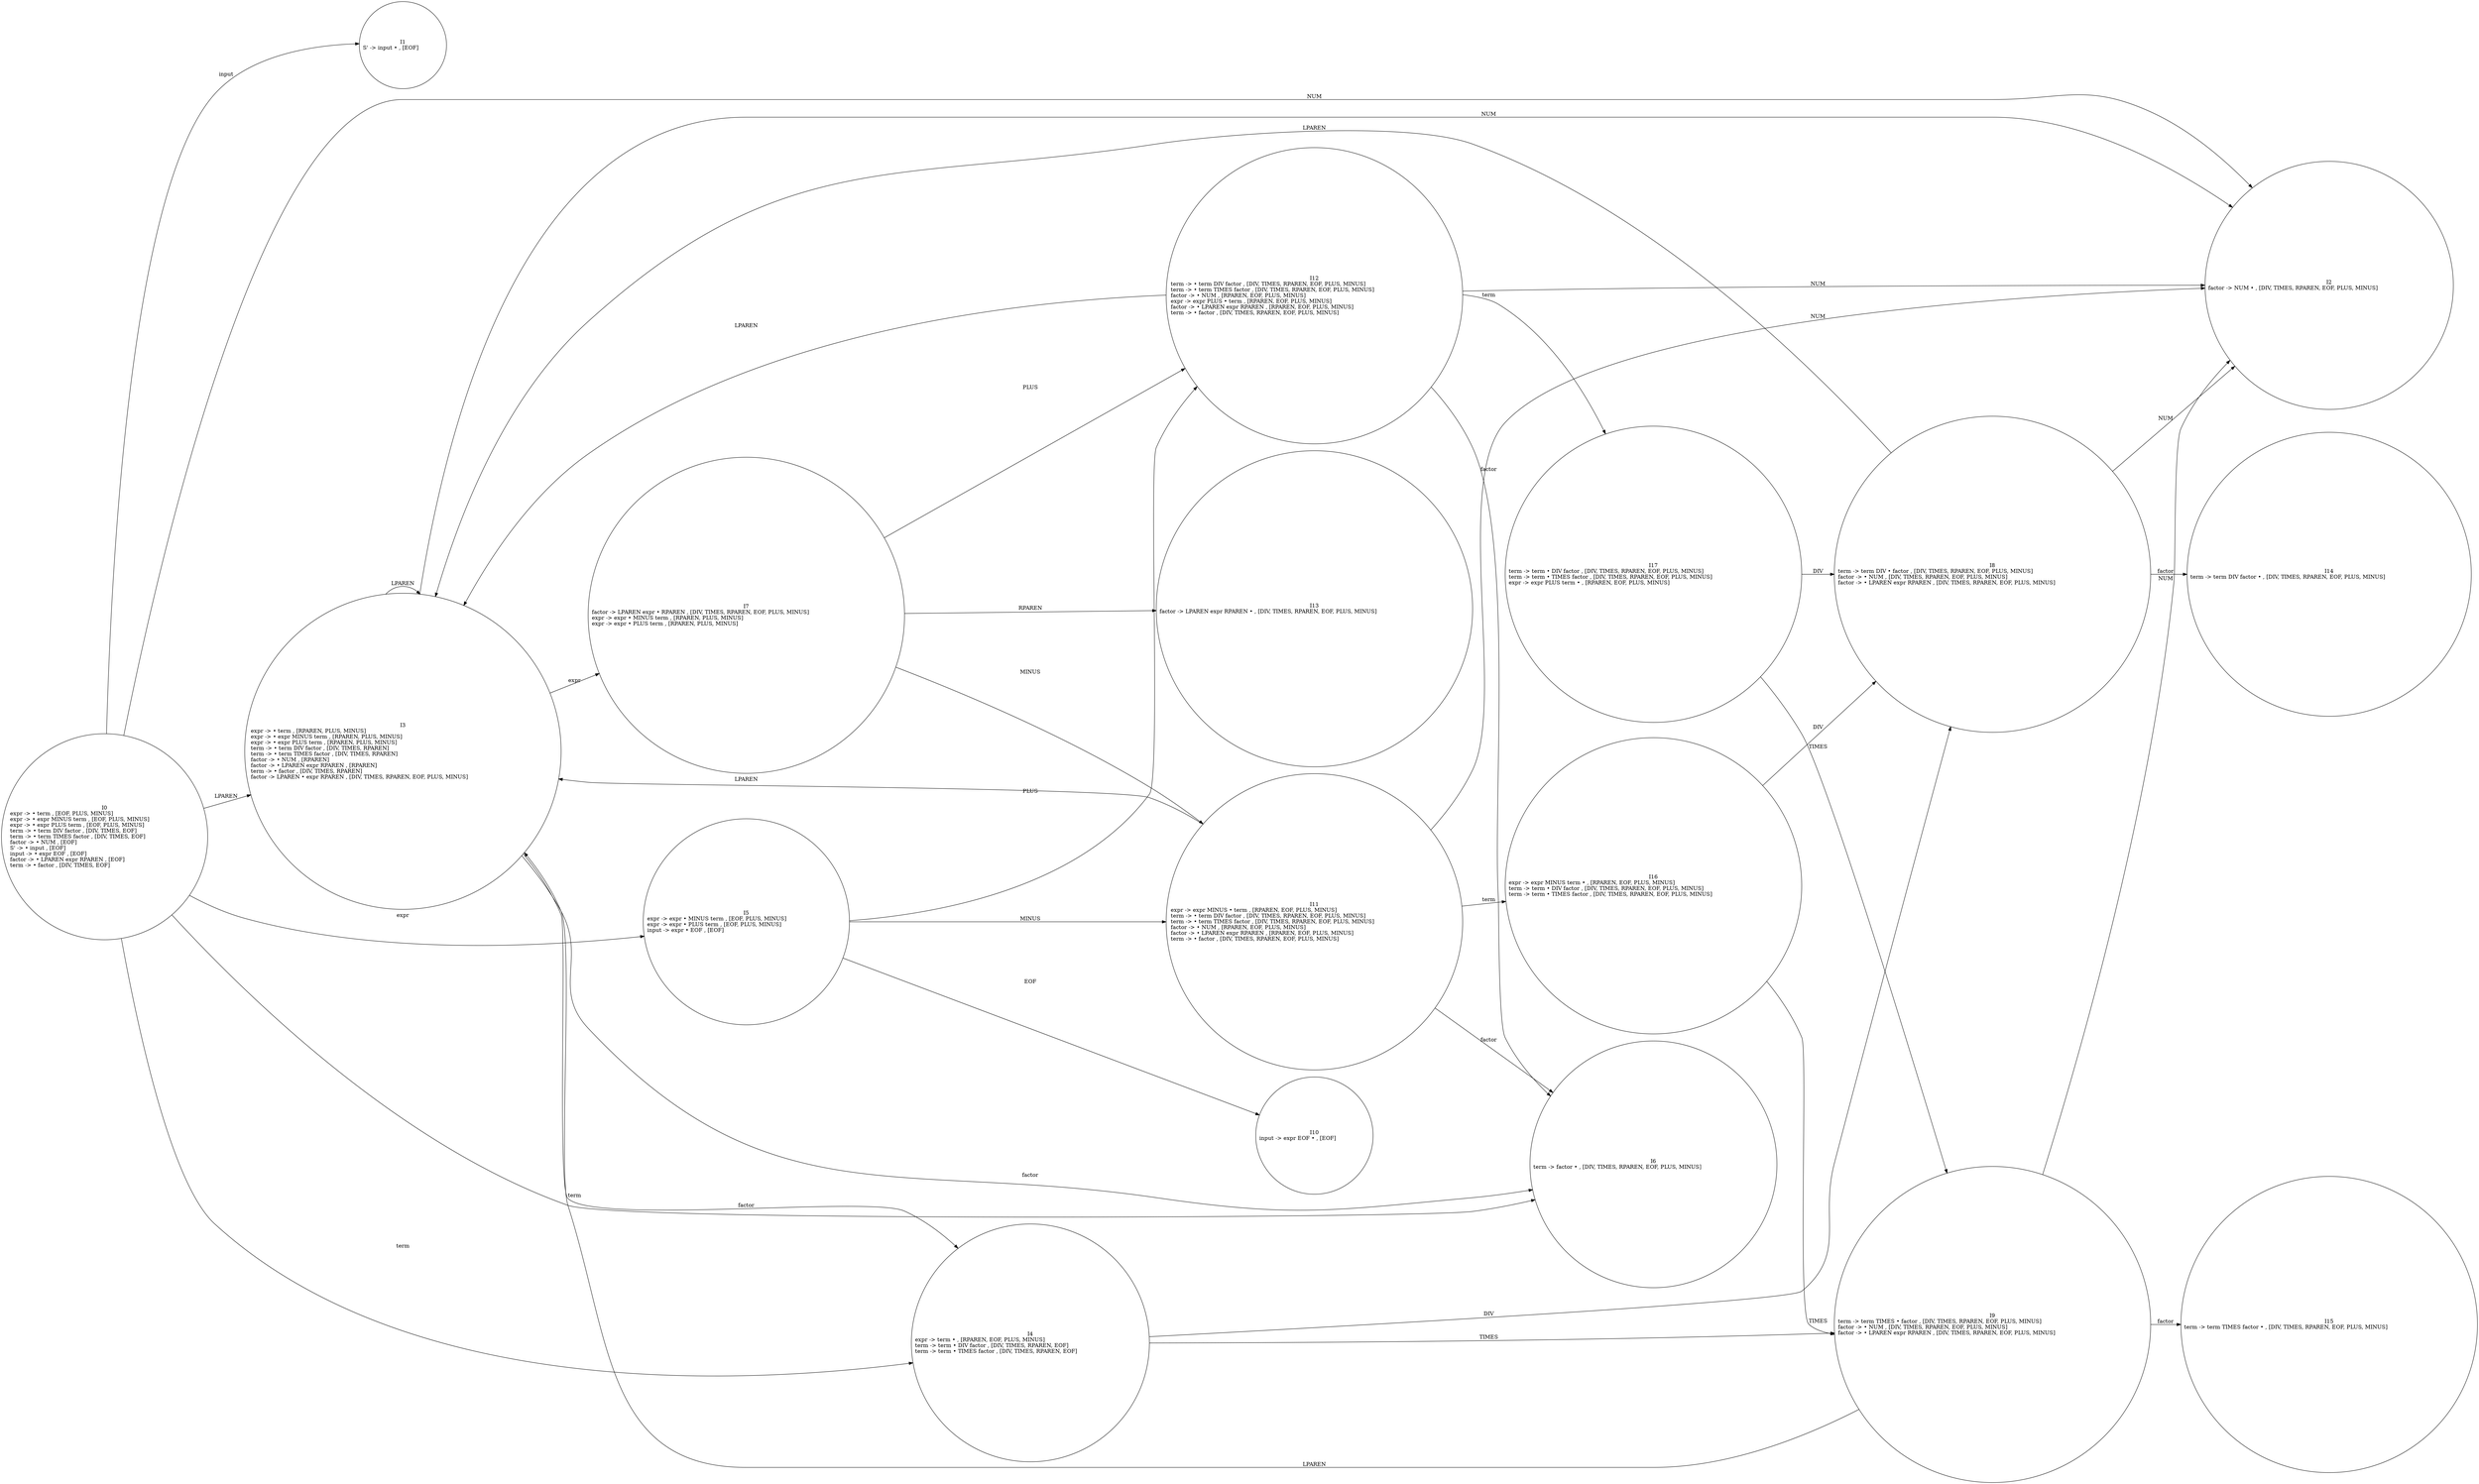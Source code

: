 digraph LALRAutomaton {
    rankdir=LR;
    node [shape=circle];

    I0 [label="I0\nexpr -> • term , [EOF, PLUS, MINUS]\lexpr -> • expr MINUS term , [EOF, PLUS, MINUS]\lexpr -> • expr PLUS term , [EOF, PLUS, MINUS]\lterm -> • term DIV factor , [DIV, TIMES, EOF]\lterm -> • term TIMES factor , [DIV, TIMES, EOF]\lfactor -> • NUM , [EOF]\lS' -> • input , [EOF]\linput -> • expr EOF , [EOF]\lfactor -> • LPAREN expr RPAREN , [EOF]\lterm -> • factor , [DIV, TIMES, EOF]\l"];
    I1 [label="I1\nS' -> input • , [EOF]\l"];
    I2 [label="I2\nfactor -> NUM • , [DIV, TIMES, RPAREN, EOF, PLUS, MINUS]\l"];
    I3 [label="I3\nexpr -> • term , [RPAREN, PLUS, MINUS]\lexpr -> • expr MINUS term , [RPAREN, PLUS, MINUS]\lexpr -> • expr PLUS term , [RPAREN, PLUS, MINUS]\lterm -> • term DIV factor , [DIV, TIMES, RPAREN]\lterm -> • term TIMES factor , [DIV, TIMES, RPAREN]\lfactor -> • NUM , [RPAREN]\lfactor -> • LPAREN expr RPAREN , [RPAREN]\lterm -> • factor , [DIV, TIMES, RPAREN]\lfactor -> LPAREN • expr RPAREN , [DIV, TIMES, RPAREN, EOF, PLUS, MINUS]\l"];
    I4 [label="I4\nexpr -> term • , [RPAREN, EOF, PLUS, MINUS]\lterm -> term • DIV factor , [DIV, TIMES, RPAREN, EOF]\lterm -> term • TIMES factor , [DIV, TIMES, RPAREN, EOF]\l"];
    I5 [label="I5\nexpr -> expr • MINUS term , [EOF, PLUS, MINUS]\lexpr -> expr • PLUS term , [EOF, PLUS, MINUS]\linput -> expr • EOF , [EOF]\l"];
    I6 [label="I6\nterm -> factor • , [DIV, TIMES, RPAREN, EOF, PLUS, MINUS]\l"];
    I7 [label="I7\nfactor -> LPAREN expr • RPAREN , [DIV, TIMES, RPAREN, EOF, PLUS, MINUS]\lexpr -> expr • MINUS term , [RPAREN, PLUS, MINUS]\lexpr -> expr • PLUS term , [RPAREN, PLUS, MINUS]\l"];
    I8 [label="I8\nterm -> term DIV • factor , [DIV, TIMES, RPAREN, EOF, PLUS, MINUS]\lfactor -> • NUM , [DIV, TIMES, RPAREN, EOF, PLUS, MINUS]\lfactor -> • LPAREN expr RPAREN , [DIV, TIMES, RPAREN, EOF, PLUS, MINUS]\l"];
    I9 [label="I9\nterm -> term TIMES • factor , [DIV, TIMES, RPAREN, EOF, PLUS, MINUS]\lfactor -> • NUM , [DIV, TIMES, RPAREN, EOF, PLUS, MINUS]\lfactor -> • LPAREN expr RPAREN , [DIV, TIMES, RPAREN, EOF, PLUS, MINUS]\l"];
    I10 [label="I10\ninput -> expr EOF • , [EOF]\l"];
    I11 [label="I11\nexpr -> expr MINUS • term , [RPAREN, EOF, PLUS, MINUS]\lterm -> • term DIV factor , [DIV, TIMES, RPAREN, EOF, PLUS, MINUS]\lterm -> • term TIMES factor , [DIV, TIMES, RPAREN, EOF, PLUS, MINUS]\lfactor -> • NUM , [RPAREN, EOF, PLUS, MINUS]\lfactor -> • LPAREN expr RPAREN , [RPAREN, EOF, PLUS, MINUS]\lterm -> • factor , [DIV, TIMES, RPAREN, EOF, PLUS, MINUS]\l"];
    I12 [label="I12\nterm -> • term DIV factor , [DIV, TIMES, RPAREN, EOF, PLUS, MINUS]\lterm -> • term TIMES factor , [DIV, TIMES, RPAREN, EOF, PLUS, MINUS]\lfactor -> • NUM , [RPAREN, EOF, PLUS, MINUS]\lexpr -> expr PLUS • term , [RPAREN, EOF, PLUS, MINUS]\lfactor -> • LPAREN expr RPAREN , [RPAREN, EOF, PLUS, MINUS]\lterm -> • factor , [DIV, TIMES, RPAREN, EOF, PLUS, MINUS]\l"];
    I13 [label="I13\nfactor -> LPAREN expr RPAREN • , [DIV, TIMES, RPAREN, EOF, PLUS, MINUS]\l"];
    I14 [label="I14\nterm -> term DIV factor • , [DIV, TIMES, RPAREN, EOF, PLUS, MINUS]\l"];
    I15 [label="I15\nterm -> term TIMES factor • , [DIV, TIMES, RPAREN, EOF, PLUS, MINUS]\l"];
    I16 [label="I16\nexpr -> expr MINUS term • , [RPAREN, EOF, PLUS, MINUS]\lterm -> term • DIV factor , [DIV, TIMES, RPAREN, EOF, PLUS, MINUS]\lterm -> term • TIMES factor , [DIV, TIMES, RPAREN, EOF, PLUS, MINUS]\l"];
    I17 [label="I17\nterm -> term • DIV factor , [DIV, TIMES, RPAREN, EOF, PLUS, MINUS]\lterm -> term • TIMES factor , [DIV, TIMES, RPAREN, EOF, PLUS, MINUS]\lexpr -> expr PLUS term • , [RPAREN, EOF, PLUS, MINUS]\l"];
    I0 -> I1 [label="input"];
    I0 -> I2 [label="NUM"];
    I0 -> I3 [label="LPAREN"];
    I0 -> I4 [label="term"];
    I0 -> I5 [label="expr"];
    I0 -> I6 [label="factor"];
    I3 -> I2 [label="NUM"];
    I3 -> I3 [label="LPAREN"];
    I3 -> I4 [label="term"];
    I3 -> I7 [label="expr"];
    I3 -> I6 [label="factor"];
    I4 -> I8 [label="DIV"];
    I4 -> I9 [label="TIMES"];
    I5 -> I10 [label="EOF"];
    I5 -> I11 [label="MINUS"];
    I5 -> I12 [label="PLUS"];
    I7 -> I13 [label="RPAREN"];
    I7 -> I11 [label="MINUS"];
    I7 -> I12 [label="PLUS"];
    I8 -> I2 [label="NUM"];
    I8 -> I3 [label="LPAREN"];
    I8 -> I14 [label="factor"];
    I9 -> I2 [label="NUM"];
    I9 -> I3 [label="LPAREN"];
    I9 -> I15 [label="factor"];
    I11 -> I2 [label="NUM"];
    I11 -> I3 [label="LPAREN"];
    I11 -> I16 [label="term"];
    I11 -> I6 [label="factor"];
    I12 -> I2 [label="NUM"];
    I12 -> I3 [label="LPAREN"];
    I12 -> I17 [label="term"];
    I12 -> I6 [label="factor"];
    I16 -> I8 [label="DIV"];
    I16 -> I9 [label="TIMES"];
    I17 -> I8 [label="DIV"];
    I17 -> I9 [label="TIMES"];
}
